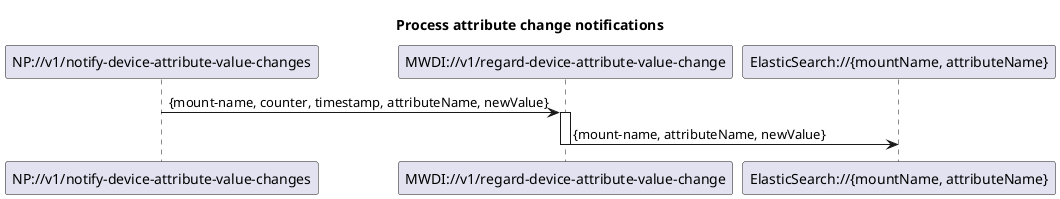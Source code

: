 @startuml 023_NotificationBasedAttributeUpdate
skinparam responseMessageBelowArrow true

title Process attribute change notifications

participant "NP://v1/notify-device-attribute-value-changes" as subscription
participant "MWDI://v1/regard-device-attribute-value-change" as regardAttributeChange
participant "ElasticSearch://{mountName, attributeName}" as es

subscription -> regardAttributeChange: {mount-name, counter, timestamp, attributeName, newValue}
activate regardAttributeChange

regardAttributeChange -> es: {mount-name, attributeName, newValue}
deactivate regardAttributeChange

@enduml